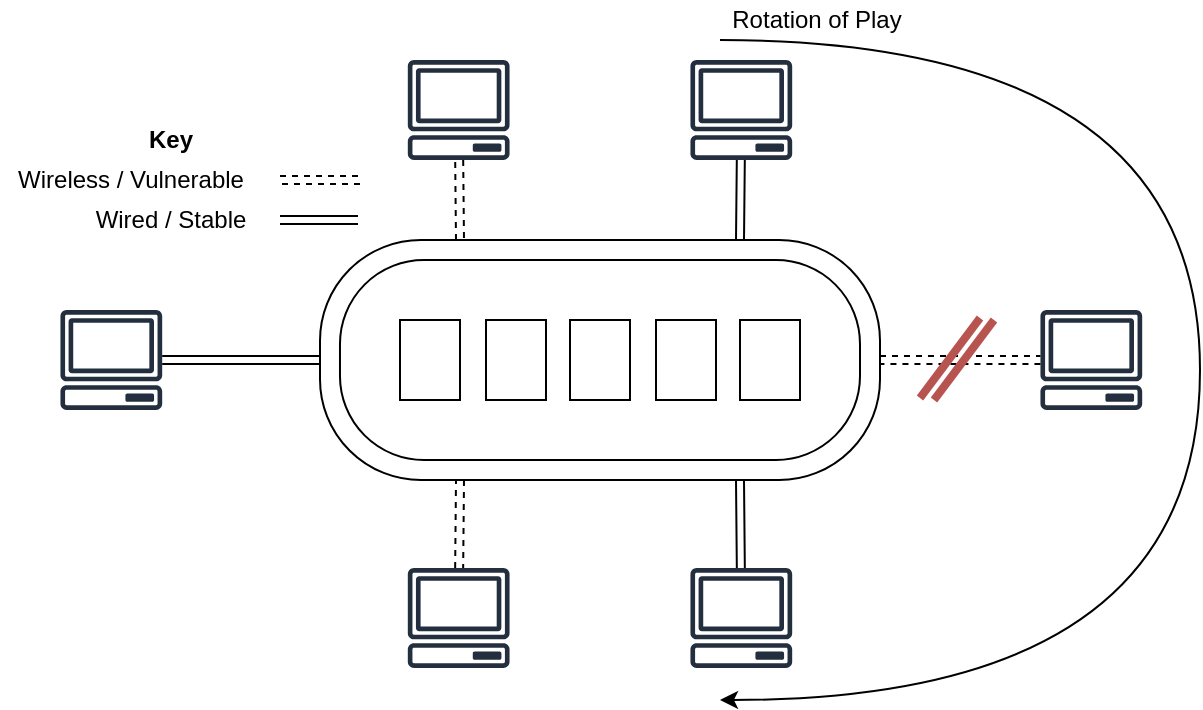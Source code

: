<mxfile version="13.0.1" type="device"><diagram id="udXhUQ-DTmI6LSKlAC9P" name="Page-1"><mxGraphModel dx="978" dy="561" grid="1" gridSize="10" guides="1" tooltips="1" connect="1" arrows="1" fold="1" page="1" pageScale="1" pageWidth="1169" pageHeight="827" math="0" shadow="0"><root><mxCell id="0"/><mxCell id="1" parent="0"/><mxCell id="H0d50t4PiVR7vGgxkINC-2" value="" style="rounded=1;whiteSpace=wrap;html=1;arcSize=42;" vertex="1" parent="1"><mxGeometry x="400" y="200" width="280" height="120" as="geometry"/></mxCell><mxCell id="H0d50t4PiVR7vGgxkINC-15" value="" style="rounded=1;whiteSpace=wrap;html=1;arcSize=42;" vertex="1" parent="1"><mxGeometry x="409.99" y="210" width="260.01" height="100" as="geometry"/></mxCell><mxCell id="H0d50t4PiVR7vGgxkINC-16" value="" style="rounded=0;whiteSpace=wrap;html=1;" vertex="1" parent="1"><mxGeometry x="440" y="240" width="30" height="40" as="geometry"/></mxCell><mxCell id="H0d50t4PiVR7vGgxkINC-17" value="" style="rounded=0;whiteSpace=wrap;html=1;" vertex="1" parent="1"><mxGeometry x="483" y="240" width="30" height="40" as="geometry"/></mxCell><mxCell id="H0d50t4PiVR7vGgxkINC-18" value="" style="rounded=0;whiteSpace=wrap;html=1;" vertex="1" parent="1"><mxGeometry x="525" y="240" width="30" height="40" as="geometry"/></mxCell><mxCell id="H0d50t4PiVR7vGgxkINC-19" value="" style="rounded=0;whiteSpace=wrap;html=1;" vertex="1" parent="1"><mxGeometry x="610" y="240" width="30" height="40" as="geometry"/></mxCell><mxCell id="H0d50t4PiVR7vGgxkINC-20" value="" style="rounded=0;whiteSpace=wrap;html=1;" vertex="1" parent="1"><mxGeometry x="568" y="240" width="30" height="40" as="geometry"/></mxCell><mxCell id="H0d50t4PiVR7vGgxkINC-21" value="" style="outlineConnect=0;fontColor=#232F3E;gradientColor=none;fillColor=#232F3E;strokeColor=none;dashed=0;verticalLabelPosition=bottom;verticalAlign=top;align=center;html=1;fontSize=12;fontStyle=0;aspect=fixed;pointerEvents=1;shape=mxgraph.aws4.client;" vertex="1" parent="1"><mxGeometry x="270" y="235" width="51.32" height="50" as="geometry"/></mxCell><mxCell id="H0d50t4PiVR7vGgxkINC-22" value="" style="outlineConnect=0;fontColor=#232F3E;gradientColor=none;fillColor=#232F3E;strokeColor=none;dashed=0;verticalLabelPosition=bottom;verticalAlign=top;align=center;html=1;fontSize=12;fontStyle=0;aspect=fixed;pointerEvents=1;shape=mxgraph.aws4.client;" vertex="1" parent="1"><mxGeometry x="443.68" y="364" width="51.32" height="50" as="geometry"/></mxCell><mxCell id="H0d50t4PiVR7vGgxkINC-23" value="" style="outlineConnect=0;fontColor=#232F3E;gradientColor=none;fillColor=#232F3E;strokeColor=none;dashed=0;verticalLabelPosition=bottom;verticalAlign=top;align=center;html=1;fontSize=12;fontStyle=0;aspect=fixed;pointerEvents=1;shape=mxgraph.aws4.client;" vertex="1" parent="1"><mxGeometry x="585" y="364" width="51.32" height="50" as="geometry"/></mxCell><mxCell id="H0d50t4PiVR7vGgxkINC-24" value="" style="outlineConnect=0;fontColor=#232F3E;gradientColor=none;fillColor=#232F3E;strokeColor=none;dashed=0;verticalLabelPosition=bottom;verticalAlign=top;align=center;html=1;fontSize=12;fontStyle=0;aspect=fixed;pointerEvents=1;shape=mxgraph.aws4.client;" vertex="1" parent="1"><mxGeometry x="443.68" y="110" width="51.32" height="50" as="geometry"/></mxCell><mxCell id="H0d50t4PiVR7vGgxkINC-25" value="" style="outlineConnect=0;fontColor=#232F3E;gradientColor=none;fillColor=#232F3E;strokeColor=none;dashed=0;verticalLabelPosition=bottom;verticalAlign=top;align=center;html=1;fontSize=12;fontStyle=0;aspect=fixed;pointerEvents=1;shape=mxgraph.aws4.client;" vertex="1" parent="1"><mxGeometry x="585" y="110" width="51.32" height="50" as="geometry"/></mxCell><mxCell id="H0d50t4PiVR7vGgxkINC-26" value="" style="outlineConnect=0;fontColor=#232F3E;gradientColor=none;fillColor=#232F3E;strokeColor=none;dashed=0;verticalLabelPosition=bottom;verticalAlign=top;align=center;html=1;fontSize=12;fontStyle=0;aspect=fixed;pointerEvents=1;shape=mxgraph.aws4.client;" vertex="1" parent="1"><mxGeometry x="760" y="235" width="51.32" height="50" as="geometry"/></mxCell><mxCell id="H0d50t4PiVR7vGgxkINC-27" value="" style="curved=1;endArrow=classic;html=1;" edge="1" parent="1"><mxGeometry width="50" height="50" relative="1" as="geometry"><mxPoint x="600" y="100" as="sourcePoint"/><mxPoint x="600" y="430" as="targetPoint"/><Array as="points"><mxPoint x="840" y="100"/><mxPoint x="840" y="430"/></Array></mxGeometry></mxCell><mxCell id="H0d50t4PiVR7vGgxkINC-28" value="Rotation of Play" style="text;html=1;align=center;verticalAlign=middle;resizable=0;points=[];autosize=1;" vertex="1" parent="1"><mxGeometry x="598" y="80" width="100" height="20" as="geometry"/></mxCell><mxCell id="H0d50t4PiVR7vGgxkINC-29" value="" style="endArrow=classic;html=1;entryX=0;entryY=0.5;entryDx=0;entryDy=0;shape=link;" edge="1" parent="1" source="H0d50t4PiVR7vGgxkINC-21" target="H0d50t4PiVR7vGgxkINC-2"><mxGeometry width="50" height="50" relative="1" as="geometry"><mxPoint x="330" y="280" as="sourcePoint"/><mxPoint x="380" y="230" as="targetPoint"/></mxGeometry></mxCell><mxCell id="H0d50t4PiVR7vGgxkINC-30" value="" style="endArrow=classic;html=1;entryX=0.25;entryY=0;entryDx=0;entryDy=0;dashed=1;shape=link;" edge="1" parent="1" source="H0d50t4PiVR7vGgxkINC-24" target="H0d50t4PiVR7vGgxkINC-2"><mxGeometry width="50" height="50" relative="1" as="geometry"><mxPoint x="360" y="210" as="sourcePoint"/><mxPoint x="410" y="160" as="targetPoint"/></mxGeometry></mxCell><mxCell id="H0d50t4PiVR7vGgxkINC-31" value="" style="endArrow=classic;html=1;entryX=0.75;entryY=0;entryDx=0;entryDy=0;shape=link;" edge="1" parent="1" source="H0d50t4PiVR7vGgxkINC-25" target="H0d50t4PiVR7vGgxkINC-2"><mxGeometry width="50" height="50" relative="1" as="geometry"><mxPoint x="479.594" y="170" as="sourcePoint"/><mxPoint x="480" y="210" as="targetPoint"/></mxGeometry></mxCell><mxCell id="H0d50t4PiVR7vGgxkINC-34" value="" style="endArrow=classic;html=1;entryX=0.25;entryY=1;entryDx=0;entryDy=0;dashed=1;shape=link;" edge="1" parent="1" source="H0d50t4PiVR7vGgxkINC-22" target="H0d50t4PiVR7vGgxkINC-2"><mxGeometry width="50" height="50" relative="1" as="geometry"><mxPoint x="380" y="370" as="sourcePoint"/><mxPoint x="430" y="320" as="targetPoint"/></mxGeometry></mxCell><mxCell id="H0d50t4PiVR7vGgxkINC-35" value="" style="endArrow=classic;html=1;entryX=1;entryY=0.5;entryDx=0;entryDy=0;dashed=1;shape=link;" edge="1" parent="1" source="H0d50t4PiVR7vGgxkINC-26" target="H0d50t4PiVR7vGgxkINC-2"><mxGeometry width="50" height="50" relative="1" as="geometry"><mxPoint x="479.594" y="170" as="sourcePoint"/><mxPoint x="480" y="210" as="targetPoint"/></mxGeometry></mxCell><mxCell id="H0d50t4PiVR7vGgxkINC-37" value="" style="endArrow=classic;html=1;shape=link;exitX=0.75;exitY=1;exitDx=0;exitDy=0;" edge="1" parent="1" source="H0d50t4PiVR7vGgxkINC-2" target="H0d50t4PiVR7vGgxkINC-23"><mxGeometry width="50" height="50" relative="1" as="geometry"><mxPoint x="598.406" y="330" as="sourcePoint"/><mxPoint x="598" y="370" as="targetPoint"/></mxGeometry></mxCell><mxCell id="H0d50t4PiVR7vGgxkINC-38" value="" style="endArrow=none;html=1;fillColor=#f8cecc;strokeColor=#b85450;startSize=6;strokeWidth=4;" edge="1" parent="1"><mxGeometry width="50" height="50" relative="1" as="geometry"><mxPoint x="700" y="279" as="sourcePoint"/><mxPoint x="730" y="239" as="targetPoint"/></mxGeometry></mxCell><mxCell id="H0d50t4PiVR7vGgxkINC-39" value="" style="endArrow=none;html=1;fillColor=#f8cecc;strokeColor=#b85450;startSize=6;strokeWidth=4;" edge="1" parent="1"><mxGeometry width="50" height="50" relative="1" as="geometry"><mxPoint x="707" y="280" as="sourcePoint"/><mxPoint x="737" y="240" as="targetPoint"/></mxGeometry></mxCell><mxCell id="H0d50t4PiVR7vGgxkINC-45" value="" style="group" vertex="1" connectable="0" parent="1"><mxGeometry x="240" y="140" width="180" height="60" as="geometry"/></mxCell><mxCell id="H0d50t4PiVR7vGgxkINC-40" value="" style="endArrow=classic;html=1;dashed=1;shape=link;" edge="1" parent="H0d50t4PiVR7vGgxkINC-45"><mxGeometry width="50" height="50" relative="1" as="geometry"><mxPoint x="140" y="30" as="sourcePoint"/><mxPoint x="180" y="30" as="targetPoint"/></mxGeometry></mxCell><mxCell id="H0d50t4PiVR7vGgxkINC-41" value="" style="endArrow=classic;html=1;shape=link;" edge="1" parent="H0d50t4PiVR7vGgxkINC-45"><mxGeometry width="50" height="50" relative="1" as="geometry"><mxPoint x="140" y="50" as="sourcePoint"/><mxPoint x="179" y="50" as="targetPoint"/></mxGeometry></mxCell><mxCell id="H0d50t4PiVR7vGgxkINC-42" value="Key" style="text;html=1;align=center;verticalAlign=middle;resizable=0;points=[];autosize=1;fontStyle=1" vertex="1" parent="H0d50t4PiVR7vGgxkINC-45"><mxGeometry x="65" width="40" height="20" as="geometry"/></mxCell><mxCell id="H0d50t4PiVR7vGgxkINC-43" value="Wireless / Vulnerable" style="text;html=1;align=center;verticalAlign=middle;resizable=0;points=[];autosize=1;" vertex="1" parent="H0d50t4PiVR7vGgxkINC-45"><mxGeometry y="20" width="130" height="20" as="geometry"/></mxCell><mxCell id="H0d50t4PiVR7vGgxkINC-44" value="Wired / Stable" style="text;html=1;align=center;verticalAlign=middle;resizable=0;points=[];autosize=1;" vertex="1" parent="H0d50t4PiVR7vGgxkINC-45"><mxGeometry x="40" y="40" width="90" height="20" as="geometry"/></mxCell></root></mxGraphModel></diagram></mxfile>